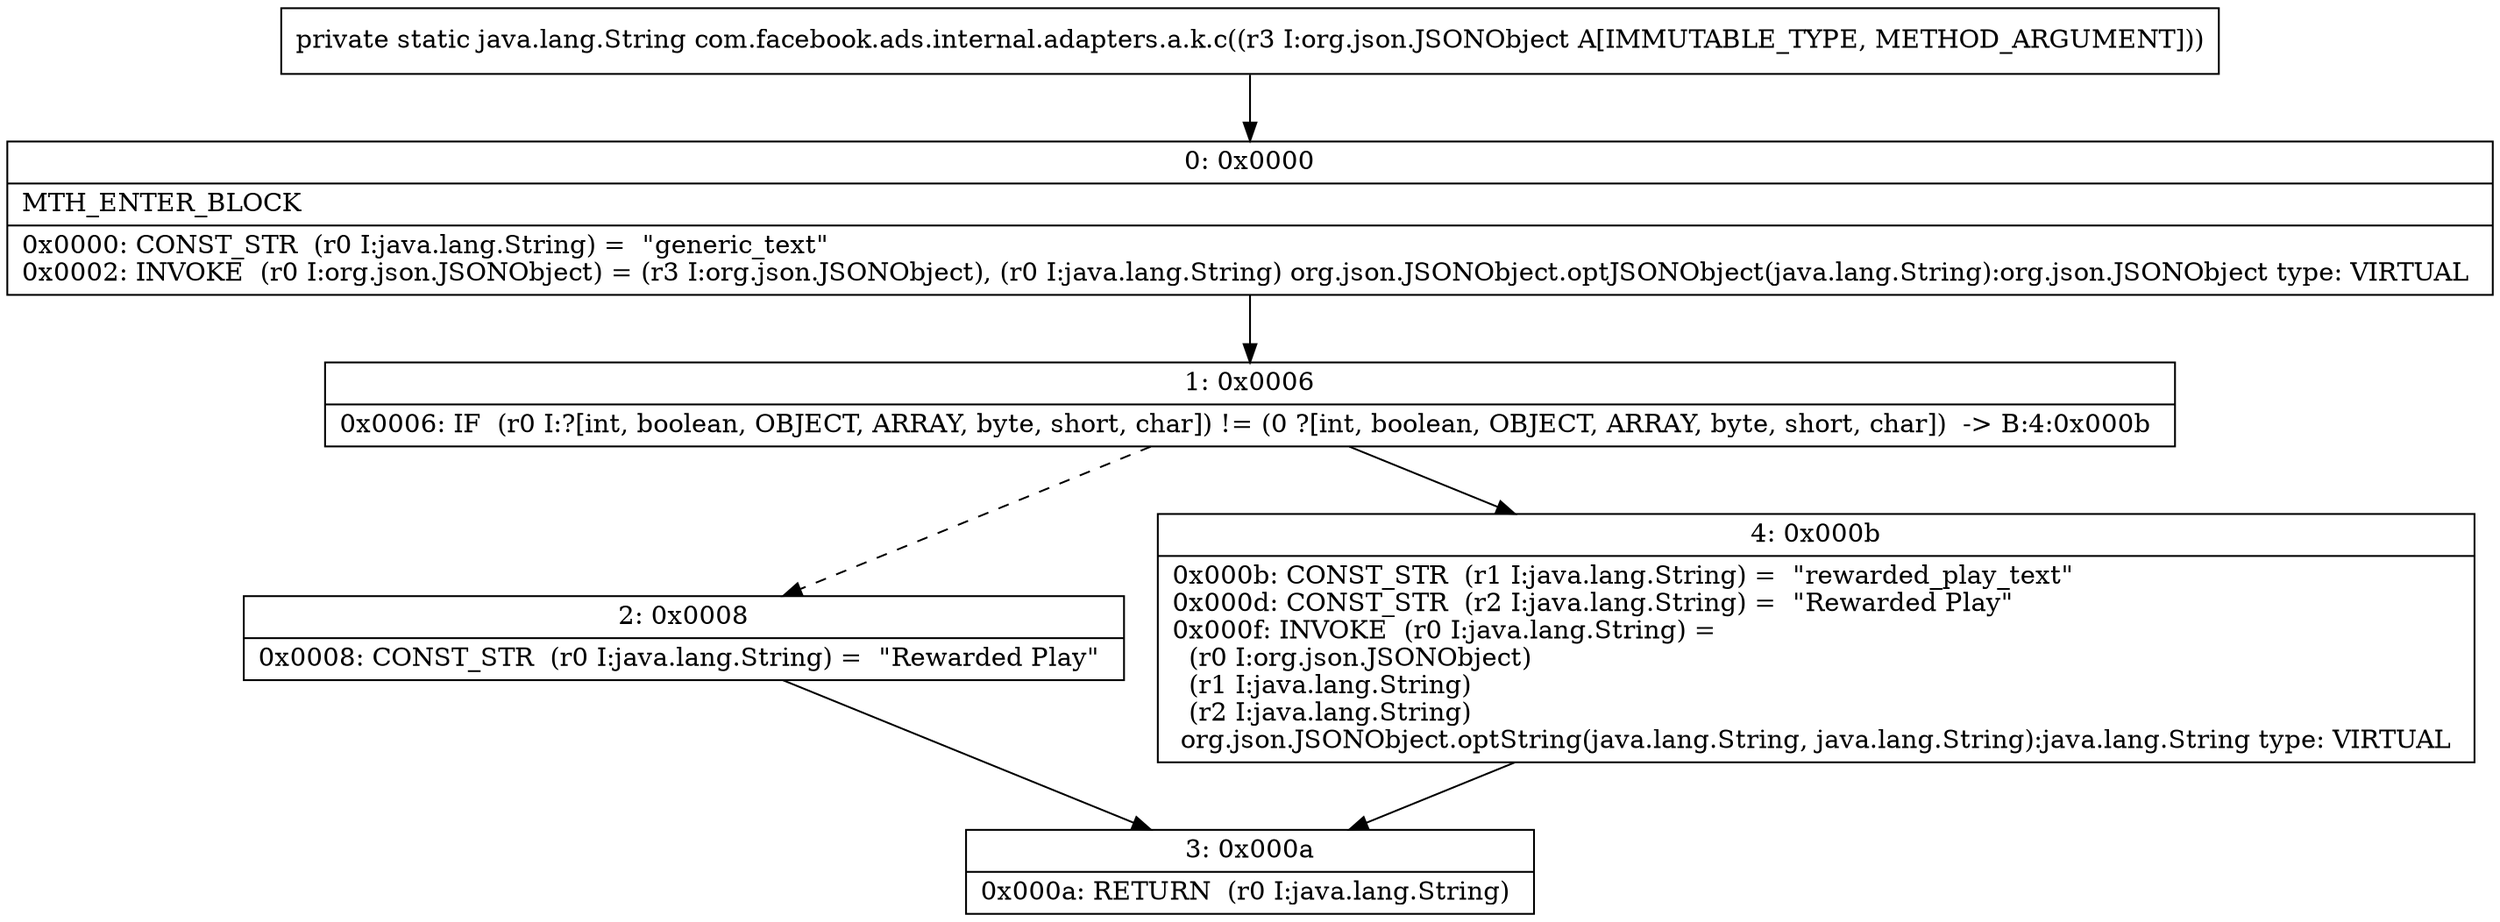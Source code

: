 digraph "CFG forcom.facebook.ads.internal.adapters.a.k.c(Lorg\/json\/JSONObject;)Ljava\/lang\/String;" {
Node_0 [shape=record,label="{0\:\ 0x0000|MTH_ENTER_BLOCK\l|0x0000: CONST_STR  (r0 I:java.lang.String) =  \"generic_text\" \l0x0002: INVOKE  (r0 I:org.json.JSONObject) = (r3 I:org.json.JSONObject), (r0 I:java.lang.String) org.json.JSONObject.optJSONObject(java.lang.String):org.json.JSONObject type: VIRTUAL \l}"];
Node_1 [shape=record,label="{1\:\ 0x0006|0x0006: IF  (r0 I:?[int, boolean, OBJECT, ARRAY, byte, short, char]) != (0 ?[int, boolean, OBJECT, ARRAY, byte, short, char])  \-\> B:4:0x000b \l}"];
Node_2 [shape=record,label="{2\:\ 0x0008|0x0008: CONST_STR  (r0 I:java.lang.String) =  \"Rewarded Play\" \l}"];
Node_3 [shape=record,label="{3\:\ 0x000a|0x000a: RETURN  (r0 I:java.lang.String) \l}"];
Node_4 [shape=record,label="{4\:\ 0x000b|0x000b: CONST_STR  (r1 I:java.lang.String) =  \"rewarded_play_text\" \l0x000d: CONST_STR  (r2 I:java.lang.String) =  \"Rewarded Play\" \l0x000f: INVOKE  (r0 I:java.lang.String) = \l  (r0 I:org.json.JSONObject)\l  (r1 I:java.lang.String)\l  (r2 I:java.lang.String)\l org.json.JSONObject.optString(java.lang.String, java.lang.String):java.lang.String type: VIRTUAL \l}"];
MethodNode[shape=record,label="{private static java.lang.String com.facebook.ads.internal.adapters.a.k.c((r3 I:org.json.JSONObject A[IMMUTABLE_TYPE, METHOD_ARGUMENT])) }"];
MethodNode -> Node_0;
Node_0 -> Node_1;
Node_1 -> Node_2[style=dashed];
Node_1 -> Node_4;
Node_2 -> Node_3;
Node_4 -> Node_3;
}

